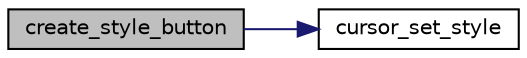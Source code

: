 digraph "create_style_button"
{
 // LATEX_PDF_SIZE
  edge [fontname="Helvetica",fontsize="10",labelfontname="Helvetica",labelfontsize="10"];
  node [fontname="Helvetica",fontsize="10",shape=record];
  rankdir="LR";
  Node1 [label="create_style_button",height=0.2,width=0.4,color="black", fillcolor="grey75", style="filled", fontcolor="black",tooltip=" "];
  Node1 -> Node2 [color="midnightblue",fontsize="10",style="solid"];
  Node2 [label="cursor_set_style",height=0.2,width=0.4,color="black", fillcolor="white", style="filled",URL="$group__cursor.html#gae935272ce3eabeb1b6824da72b7e879f",tooltip="Set cursor state."];
}
